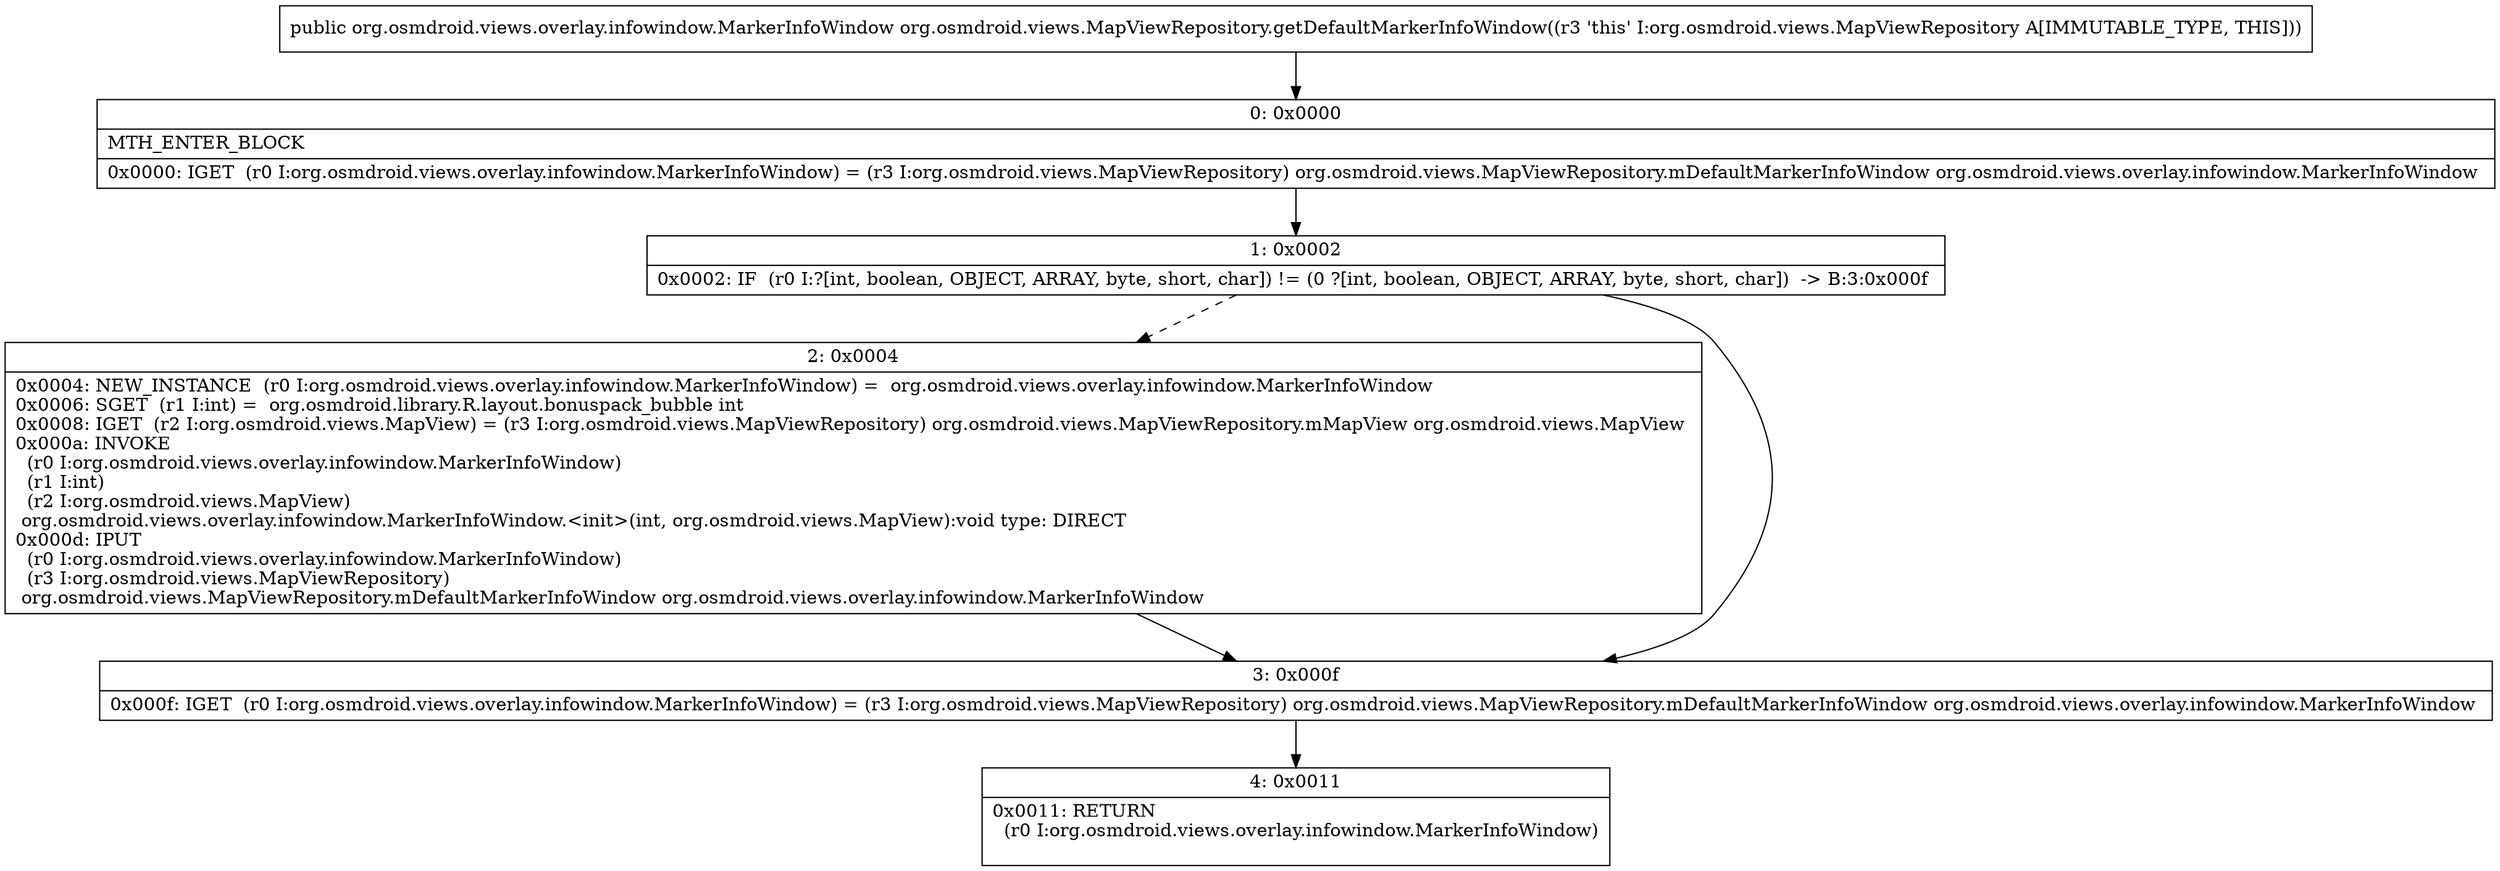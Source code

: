 digraph "CFG fororg.osmdroid.views.MapViewRepository.getDefaultMarkerInfoWindow()Lorg\/osmdroid\/views\/overlay\/infowindow\/MarkerInfoWindow;" {
Node_0 [shape=record,label="{0\:\ 0x0000|MTH_ENTER_BLOCK\l|0x0000: IGET  (r0 I:org.osmdroid.views.overlay.infowindow.MarkerInfoWindow) = (r3 I:org.osmdroid.views.MapViewRepository) org.osmdroid.views.MapViewRepository.mDefaultMarkerInfoWindow org.osmdroid.views.overlay.infowindow.MarkerInfoWindow \l}"];
Node_1 [shape=record,label="{1\:\ 0x0002|0x0002: IF  (r0 I:?[int, boolean, OBJECT, ARRAY, byte, short, char]) != (0 ?[int, boolean, OBJECT, ARRAY, byte, short, char])  \-\> B:3:0x000f \l}"];
Node_2 [shape=record,label="{2\:\ 0x0004|0x0004: NEW_INSTANCE  (r0 I:org.osmdroid.views.overlay.infowindow.MarkerInfoWindow) =  org.osmdroid.views.overlay.infowindow.MarkerInfoWindow \l0x0006: SGET  (r1 I:int) =  org.osmdroid.library.R.layout.bonuspack_bubble int \l0x0008: IGET  (r2 I:org.osmdroid.views.MapView) = (r3 I:org.osmdroid.views.MapViewRepository) org.osmdroid.views.MapViewRepository.mMapView org.osmdroid.views.MapView \l0x000a: INVOKE  \l  (r0 I:org.osmdroid.views.overlay.infowindow.MarkerInfoWindow)\l  (r1 I:int)\l  (r2 I:org.osmdroid.views.MapView)\l org.osmdroid.views.overlay.infowindow.MarkerInfoWindow.\<init\>(int, org.osmdroid.views.MapView):void type: DIRECT \l0x000d: IPUT  \l  (r0 I:org.osmdroid.views.overlay.infowindow.MarkerInfoWindow)\l  (r3 I:org.osmdroid.views.MapViewRepository)\l org.osmdroid.views.MapViewRepository.mDefaultMarkerInfoWindow org.osmdroid.views.overlay.infowindow.MarkerInfoWindow \l}"];
Node_3 [shape=record,label="{3\:\ 0x000f|0x000f: IGET  (r0 I:org.osmdroid.views.overlay.infowindow.MarkerInfoWindow) = (r3 I:org.osmdroid.views.MapViewRepository) org.osmdroid.views.MapViewRepository.mDefaultMarkerInfoWindow org.osmdroid.views.overlay.infowindow.MarkerInfoWindow \l}"];
Node_4 [shape=record,label="{4\:\ 0x0011|0x0011: RETURN  \l  (r0 I:org.osmdroid.views.overlay.infowindow.MarkerInfoWindow)\l \l}"];
MethodNode[shape=record,label="{public org.osmdroid.views.overlay.infowindow.MarkerInfoWindow org.osmdroid.views.MapViewRepository.getDefaultMarkerInfoWindow((r3 'this' I:org.osmdroid.views.MapViewRepository A[IMMUTABLE_TYPE, THIS])) }"];
MethodNode -> Node_0;
Node_0 -> Node_1;
Node_1 -> Node_2[style=dashed];
Node_1 -> Node_3;
Node_2 -> Node_3;
Node_3 -> Node_4;
}

